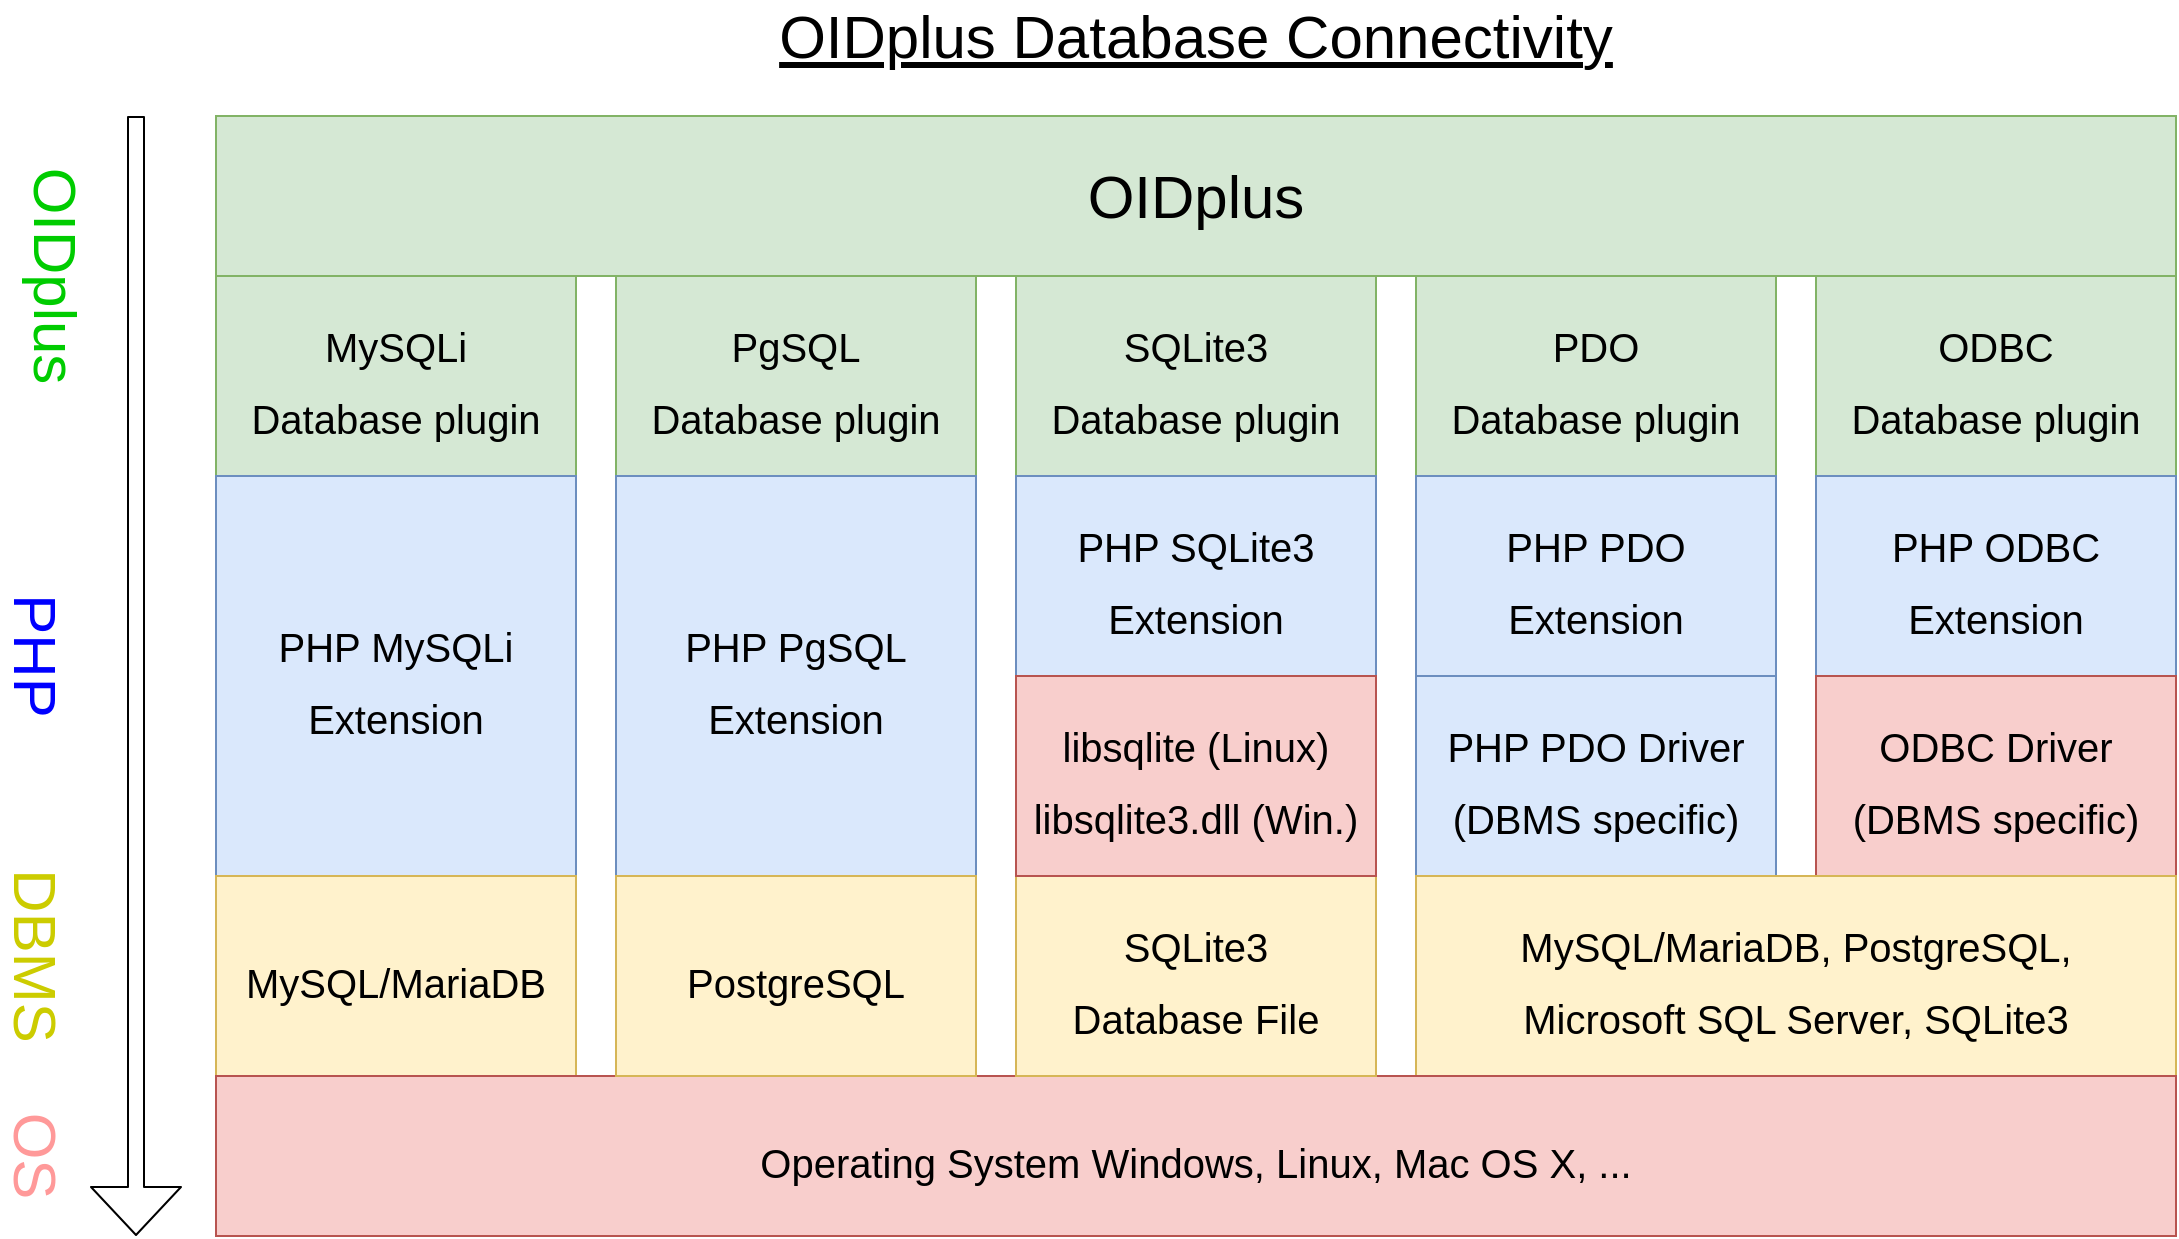 <mxfile version="12.9.14" type="device"><diagram id="-CuTGTWnEKNFAuos6sQm" name="Page-1"><mxGraphModel dx="1422" dy="713" grid="1" gridSize="10" guides="1" tooltips="1" connect="1" arrows="1" fold="1" page="1" pageScale="1" pageWidth="827" pageHeight="1169" math="0" shadow="0"><root><mxCell id="0"/><mxCell id="1" parent="0"/><mxCell id="rkxFK2iF5i7AjHGrBCSy-1" value="OIDplus" style="rounded=0;whiteSpace=wrap;html=1;fontSize=30;fillColor=#d5e8d4;strokeColor=#82b366;shadow=0;" parent="1" vertex="1"><mxGeometry x="170" y="130" width="980" height="80" as="geometry"/></mxCell><mxCell id="rkxFK2iF5i7AjHGrBCSy-2" value="&lt;font style=&quot;font-size: 20px&quot;&gt;MySQLi&lt;br&gt;Database plugin&lt;/font&gt;" style="rounded=0;whiteSpace=wrap;html=1;fontSize=30;fillColor=#d5e8d4;strokeColor=#82b366;shadow=0;" parent="1" vertex="1"><mxGeometry x="170" y="210" width="180" height="100" as="geometry"/></mxCell><mxCell id="rkxFK2iF5i7AjHGrBCSy-7" value="&lt;font style=&quot;font-size: 20px&quot;&gt;PDO&lt;br&gt;Database plugin&lt;/font&gt;" style="rounded=0;whiteSpace=wrap;html=1;fontSize=30;fillColor=#d5e8d4;strokeColor=#82b366;shadow=0;" parent="1" vertex="1"><mxGeometry x="770" y="210" width="180" height="100" as="geometry"/></mxCell><mxCell id="rkxFK2iF5i7AjHGrBCSy-8" value="&lt;font style=&quot;font-size: 20px&quot;&gt;ODBC&lt;br&gt;Database plugin&lt;/font&gt;" style="rounded=0;whiteSpace=wrap;html=1;fontSize=30;fillColor=#d5e8d4;strokeColor=#82b366;shadow=0;" parent="1" vertex="1"><mxGeometry x="970" y="210" width="180" height="100" as="geometry"/></mxCell><mxCell id="rkxFK2iF5i7AjHGrBCSy-9" value="&lt;span style=&quot;font-size: 20px&quot;&gt;PHP MySQLi&lt;br&gt;Extension&lt;/span&gt;" style="rounded=0;whiteSpace=wrap;html=1;fontSize=30;fillColor=#dae8fc;strokeColor=#6c8ebf;shadow=0;" parent="1" vertex="1"><mxGeometry x="170" y="310" width="180" height="200" as="geometry"/></mxCell><mxCell id="rkxFK2iF5i7AjHGrBCSy-10" value="&lt;span style=&quot;font-size: 20px&quot;&gt;PHP PDO&lt;br&gt;Extension&lt;/span&gt;" style="rounded=0;whiteSpace=wrap;html=1;fontSize=30;fillColor=#dae8fc;strokeColor=#6c8ebf;shadow=0;" parent="1" vertex="1"><mxGeometry x="770" y="310" width="180" height="100" as="geometry"/></mxCell><mxCell id="rkxFK2iF5i7AjHGrBCSy-11" value="&lt;span style=&quot;font-size: 20px&quot;&gt;PHP ODBC&lt;br&gt;Extension&lt;/span&gt;" style="rounded=0;whiteSpace=wrap;html=1;fontSize=30;fillColor=#dae8fc;strokeColor=#6c8ebf;shadow=0;" parent="1" vertex="1"><mxGeometry x="970" y="310" width="180" height="100" as="geometry"/></mxCell><mxCell id="rkxFK2iF5i7AjHGrBCSy-12" value="&lt;span style=&quot;font-size: 20px&quot;&gt;PHP PDO Driver&lt;br&gt;(DBMS specific)&lt;br&gt;&lt;/span&gt;" style="rounded=0;whiteSpace=wrap;html=1;fontSize=30;fillColor=#dae8fc;strokeColor=#6c8ebf;shadow=0;" parent="1" vertex="1"><mxGeometry x="770" y="410" width="180" height="100" as="geometry"/></mxCell><mxCell id="rkxFK2iF5i7AjHGrBCSy-13" value="&lt;span style=&quot;font-size: 20px&quot;&gt;ODBC Driver&lt;br&gt;&lt;/span&gt;&lt;span style=&quot;font-size: 20px&quot;&gt;(DBMS specific)&lt;/span&gt;&lt;span style=&quot;font-size: 20px&quot;&gt;&lt;br&gt;&lt;/span&gt;" style="rounded=0;whiteSpace=wrap;html=1;fontSize=30;fillColor=#f8cecc;strokeColor=#b85450;shadow=0;" parent="1" vertex="1"><mxGeometry x="970" y="410" width="180" height="100" as="geometry"/></mxCell><mxCell id="rkxFK2iF5i7AjHGrBCSy-14" value="&lt;span style=&quot;font-size: 20px&quot;&gt;MySQL/MariaDB&lt;/span&gt;" style="rounded=0;whiteSpace=wrap;html=1;fontSize=30;fillColor=#fff2cc;strokeColor=#d6b656;shadow=0;" parent="1" vertex="1"><mxGeometry x="170" y="510" width="180" height="100" as="geometry"/></mxCell><mxCell id="rkxFK2iF5i7AjHGrBCSy-16" value="" style="shape=flexArrow;endArrow=classic;html=1;fontSize=30;endWidth=36;endSize=7.67;width=8;shadow=0;" parent="1" edge="1"><mxGeometry width="50" height="50" relative="1" as="geometry"><mxPoint x="130" y="130" as="sourcePoint"/><mxPoint x="130" y="690" as="targetPoint"/></mxGeometry></mxCell><mxCell id="rkxFK2iF5i7AjHGrBCSy-17" value="OIDplus" style="text;html=1;strokeColor=none;fillColor=none;align=center;verticalAlign=middle;whiteSpace=wrap;rounded=0;fontSize=30;rotation=90;direction=east;fontColor=#00CC00;shadow=0;" parent="1" vertex="1"><mxGeometry x="70" y="200" width="40" height="20" as="geometry"/></mxCell><mxCell id="rkxFK2iF5i7AjHGrBCSy-19" value="DBMS" style="text;html=1;strokeColor=none;fillColor=none;align=center;verticalAlign=middle;whiteSpace=wrap;rounded=0;fontSize=30;rotation=90;direction=east;fontColor=#CCCC00;shadow=0;" parent="1" vertex="1"><mxGeometry x="30" y="540" width="100" height="20" as="geometry"/></mxCell><mxCell id="rkxFK2iF5i7AjHGrBCSy-20" value="PHP" style="text;html=1;strokeColor=none;fillColor=none;align=center;verticalAlign=middle;whiteSpace=wrap;rounded=0;fontSize=30;rotation=90;direction=east;fontColor=#0000FF;shadow=0;" parent="1" vertex="1"><mxGeometry x="60" y="390" width="40" height="20" as="geometry"/></mxCell><mxCell id="rkxFK2iF5i7AjHGrBCSy-22" value="OIDplus Database Connectivity" style="text;html=1;strokeColor=none;fillColor=none;align=center;verticalAlign=middle;whiteSpace=wrap;rounded=0;fontSize=30;fontStyle=4;shadow=0;" parent="1" vertex="1"><mxGeometry x="180" y="80" width="960" height="20" as="geometry"/></mxCell><mxCell id="aevjvMxUrnnEDrcyBwDK-1" value="&lt;span style=&quot;font-size: 20px&quot;&gt;MySQL/MariaDB, PostgreSQL,&lt;br&gt;Microsoft SQL Server, SQLite3&lt;/span&gt;" style="rounded=0;whiteSpace=wrap;html=1;fontSize=30;fillColor=#fff2cc;strokeColor=#d6b656;shadow=0;" parent="1" vertex="1"><mxGeometry x="770" y="510" width="380" height="100" as="geometry"/></mxCell><mxCell id="ppWasWMKm3SrtxTAx-Xf-1" value="&lt;span style=&quot;font-size: 20px&quot;&gt;Operating System Windows, Linux, Mac OS X, ...&lt;br&gt;&lt;/span&gt;" style="rounded=0;whiteSpace=wrap;html=1;fontSize=30;fillColor=#f8cecc;strokeColor=#b85450;shadow=0;" parent="1" vertex="1"><mxGeometry x="170" y="610" width="980" height="80" as="geometry"/></mxCell><mxCell id="ppWasWMKm3SrtxTAx-Xf-2" value="OS" style="text;html=1;strokeColor=none;fillColor=none;align=center;verticalAlign=middle;whiteSpace=wrap;rounded=0;fontSize=30;rotation=90;direction=east;fontColor=#FF9999;shadow=0;" parent="1" vertex="1"><mxGeometry x="45" y="640" width="70" height="20" as="geometry"/></mxCell><mxCell id="ppWasWMKm3SrtxTAx-Xf-5" value="&lt;font style=&quot;font-size: 20px&quot;&gt;PgSQL&lt;br&gt;Database plugin&lt;/font&gt;" style="rounded=0;whiteSpace=wrap;html=1;fontSize=30;fillColor=#d5e8d4;strokeColor=#82b366;shadow=0;" parent="1" vertex="1"><mxGeometry x="370" y="210" width="180" height="100" as="geometry"/></mxCell><mxCell id="ppWasWMKm3SrtxTAx-Xf-6" value="&lt;span style=&quot;font-size: 20px&quot;&gt;PHP PgSQL&lt;br&gt;Extension&lt;/span&gt;" style="rounded=0;whiteSpace=wrap;html=1;fontSize=30;fillColor=#dae8fc;strokeColor=#6c8ebf;shadow=0;" parent="1" vertex="1"><mxGeometry x="370" y="310" width="180" height="200" as="geometry"/></mxCell><mxCell id="ppWasWMKm3SrtxTAx-Xf-7" value="&lt;span style=&quot;font-size: 20px&quot;&gt;PostgreSQL&lt;/span&gt;" style="rounded=0;whiteSpace=wrap;html=1;fontSize=30;fillColor=#fff2cc;strokeColor=#d6b656;shadow=0;" parent="1" vertex="1"><mxGeometry x="370" y="510" width="180" height="100" as="geometry"/></mxCell><mxCell id="Vv7ANgLEg7CVrzUhQt1U-1" value="&lt;font style=&quot;font-size: 20px&quot;&gt;SQLite3&lt;br&gt;Database plugin&lt;/font&gt;" style="rounded=0;whiteSpace=wrap;html=1;fontSize=30;fillColor=#d5e8d4;strokeColor=#82b366;shadow=0;" vertex="1" parent="1"><mxGeometry x="570" y="210" width="180" height="100" as="geometry"/></mxCell><mxCell id="Vv7ANgLEg7CVrzUhQt1U-2" value="&lt;span style=&quot;font-size: 20px&quot;&gt;PHP SQLite3&lt;br&gt;Extension&lt;/span&gt;" style="rounded=0;whiteSpace=wrap;html=1;fontSize=30;fillColor=#dae8fc;strokeColor=#6c8ebf;shadow=0;" vertex="1" parent="1"><mxGeometry x="570" y="310" width="180" height="100" as="geometry"/></mxCell><mxCell id="Vv7ANgLEg7CVrzUhQt1U-3" value="&lt;span style=&quot;font-size: 20px&quot;&gt;SQLite3&lt;br&gt;Database File&lt;/span&gt;" style="rounded=0;whiteSpace=wrap;html=1;fontSize=30;fillColor=#fff2cc;strokeColor=#d6b656;shadow=0;" vertex="1" parent="1"><mxGeometry x="570" y="510" width="180" height="100" as="geometry"/></mxCell><mxCell id="Vv7ANgLEg7CVrzUhQt1U-4" value="&lt;span style=&quot;font-size: 20px&quot;&gt;libsqlite (Linux)&lt;br&gt;libsqlite3.dll (Win.)&lt;br&gt;&lt;/span&gt;" style="rounded=0;whiteSpace=wrap;html=1;fontSize=30;fillColor=#f8cecc;strokeColor=#b85450;shadow=0;" vertex="1" parent="1"><mxGeometry x="570" y="410" width="180" height="100" as="geometry"/></mxCell></root></mxGraphModel></diagram></mxfile>